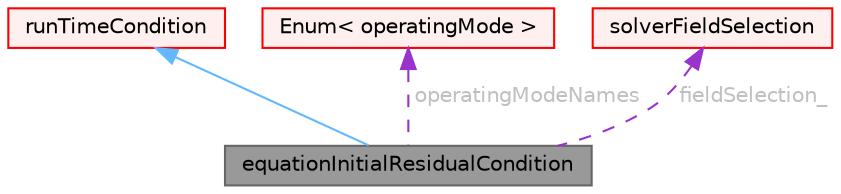 digraph "equationInitialResidualCondition"
{
 // LATEX_PDF_SIZE
  bgcolor="transparent";
  edge [fontname=Helvetica,fontsize=10,labelfontname=Helvetica,labelfontsize=10];
  node [fontname=Helvetica,fontsize=10,shape=box,height=0.2,width=0.4];
  Node1 [id="Node000001",label="equationInitialResidualCondition",height=0.2,width=0.4,color="gray40", fillcolor="grey60", style="filled", fontcolor="black",tooltip="Minimum or maximum initial residual run time condition."];
  Node2 -> Node1 [id="edge1_Node000001_Node000002",dir="back",color="steelblue1",style="solid",tooltip=" "];
  Node2 [id="Node000002",label="runTimeCondition",height=0.2,width=0.4,color="red", fillcolor="#FFF0F0", style="filled",URL="$classFoam_1_1functionObjects_1_1runTimeControls_1_1runTimeCondition.html",tooltip="Base class for run time conditions."];
  Node42 -> Node1 [id="edge2_Node000001_Node000042",dir="back",color="darkorchid3",style="dashed",tooltip=" ",label=" operatingModeNames",fontcolor="grey" ];
  Node42 [id="Node000042",label="Enum\< operatingMode \>",height=0.2,width=0.4,color="red", fillcolor="#FFF0F0", style="filled",URL="$classFoam_1_1Enum.html",tooltip=" "];
  Node43 -> Node1 [id="edge3_Node000001_Node000043",dir="back",color="darkorchid3",style="dashed",tooltip=" ",label=" fieldSelection_",fontcolor="grey" ];
  Node43 [id="Node000043",label="solverFieldSelection",height=0.2,width=0.4,color="red", fillcolor="#FFF0F0", style="filled",URL="$classFoam_1_1functionObjects_1_1solverFieldSelection.html",tooltip=" "];
}
